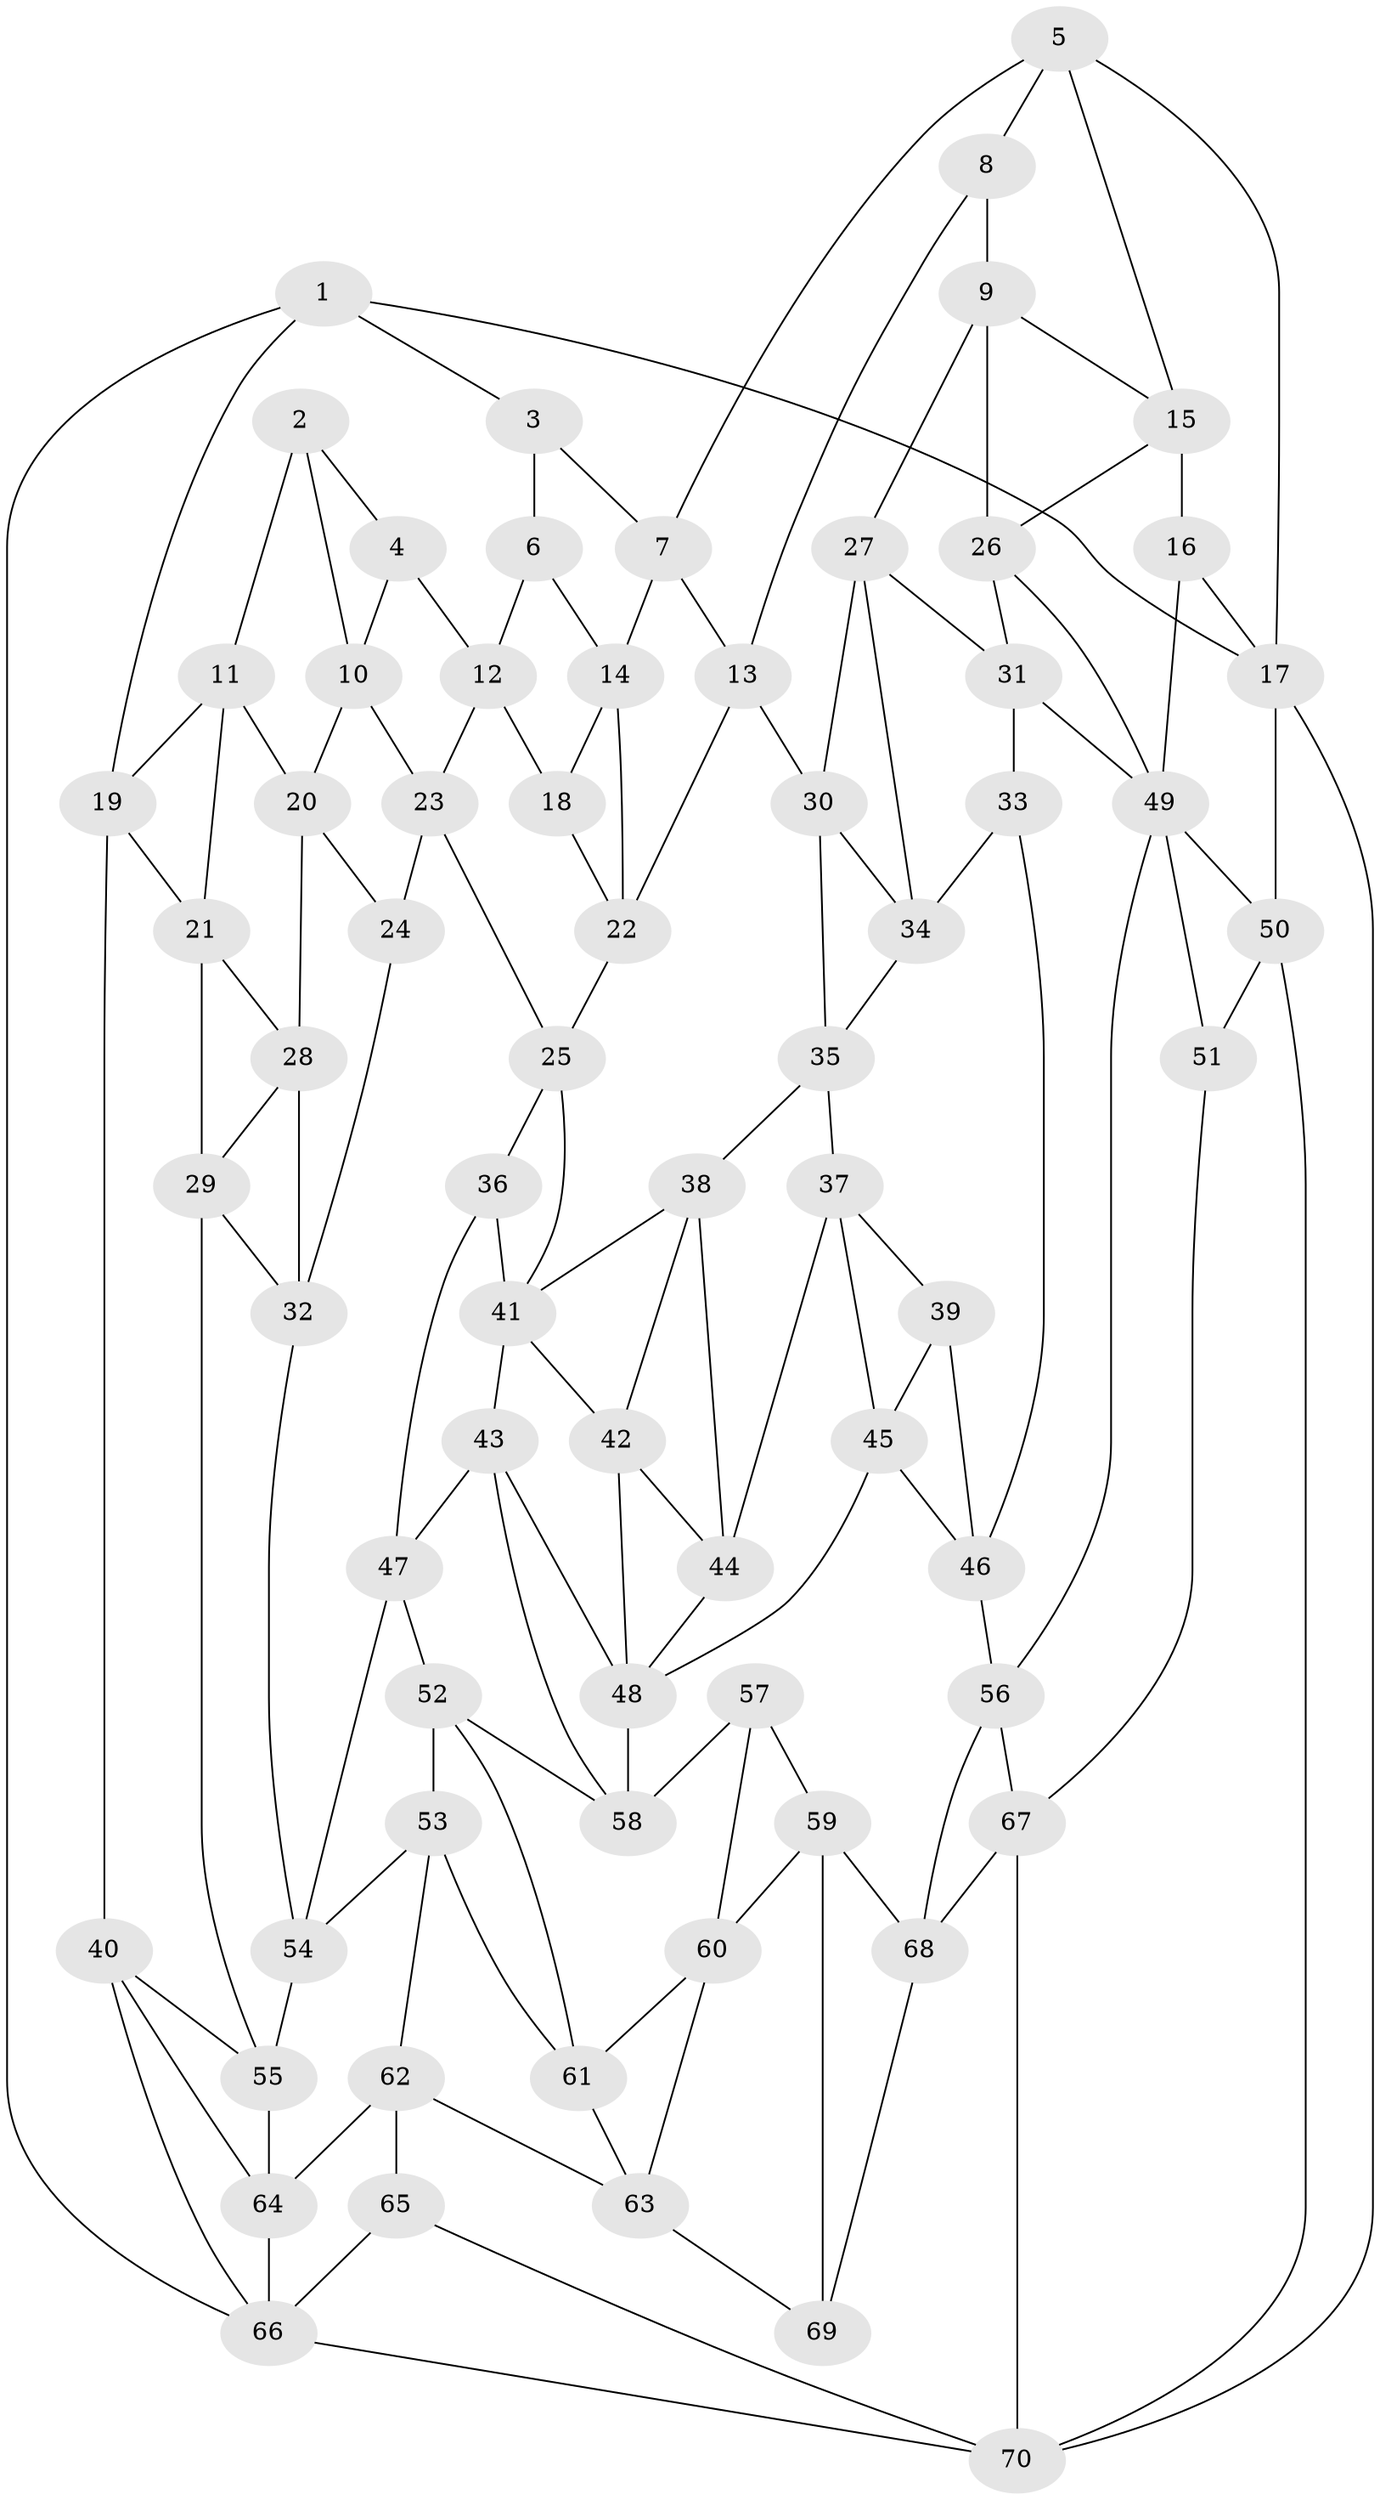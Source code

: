 // original degree distribution, {3: 0.014285714285714285, 6: 0.18571428571428572, 5: 0.6, 4: 0.2}
// Generated by graph-tools (version 1.1) at 2025/51/03/09/25 03:51:07]
// undirected, 70 vertices, 136 edges
graph export_dot {
graph [start="1"]
  node [color=gray90,style=filled];
  1;
  2;
  3;
  4;
  5;
  6;
  7;
  8;
  9;
  10;
  11;
  12;
  13;
  14;
  15;
  16;
  17;
  18;
  19;
  20;
  21;
  22;
  23;
  24;
  25;
  26;
  27;
  28;
  29;
  30;
  31;
  32;
  33;
  34;
  35;
  36;
  37;
  38;
  39;
  40;
  41;
  42;
  43;
  44;
  45;
  46;
  47;
  48;
  49;
  50;
  51;
  52;
  53;
  54;
  55;
  56;
  57;
  58;
  59;
  60;
  61;
  62;
  63;
  64;
  65;
  66;
  67;
  68;
  69;
  70;
  1 -- 3 [weight=1.0];
  1 -- 17 [weight=1.0];
  1 -- 19 [weight=1.0];
  1 -- 66 [weight=1.0];
  2 -- 4 [weight=1.0];
  2 -- 10 [weight=1.0];
  2 -- 11 [weight=1.0];
  3 -- 6 [weight=1.0];
  3 -- 7 [weight=1.0];
  4 -- 10 [weight=1.0];
  4 -- 12 [weight=1.0];
  5 -- 7 [weight=1.0];
  5 -- 8 [weight=1.0];
  5 -- 15 [weight=1.0];
  5 -- 17 [weight=1.0];
  6 -- 12 [weight=1.0];
  6 -- 14 [weight=1.0];
  7 -- 13 [weight=1.0];
  7 -- 14 [weight=1.0];
  8 -- 9 [weight=1.0];
  8 -- 13 [weight=1.0];
  9 -- 15 [weight=1.0];
  9 -- 26 [weight=1.0];
  9 -- 27 [weight=1.0];
  10 -- 20 [weight=1.0];
  10 -- 23 [weight=1.0];
  11 -- 19 [weight=1.0];
  11 -- 20 [weight=1.0];
  11 -- 21 [weight=1.0];
  12 -- 18 [weight=1.0];
  12 -- 23 [weight=1.0];
  13 -- 22 [weight=1.0];
  13 -- 30 [weight=1.0];
  14 -- 18 [weight=1.0];
  14 -- 22 [weight=1.0];
  15 -- 16 [weight=1.0];
  15 -- 26 [weight=1.0];
  16 -- 17 [weight=1.0];
  16 -- 49 [weight=1.0];
  17 -- 50 [weight=1.0];
  17 -- 70 [weight=1.0];
  18 -- 22 [weight=1.0];
  19 -- 21 [weight=1.0];
  19 -- 40 [weight=1.0];
  20 -- 24 [weight=1.0];
  20 -- 28 [weight=1.0];
  21 -- 28 [weight=1.0];
  21 -- 29 [weight=1.0];
  22 -- 25 [weight=1.0];
  23 -- 24 [weight=1.0];
  23 -- 25 [weight=1.0];
  24 -- 32 [weight=1.0];
  25 -- 36 [weight=1.0];
  25 -- 41 [weight=1.0];
  26 -- 31 [weight=1.0];
  26 -- 49 [weight=1.0];
  27 -- 30 [weight=1.0];
  27 -- 31 [weight=1.0];
  27 -- 34 [weight=1.0];
  28 -- 29 [weight=1.0];
  28 -- 32 [weight=1.0];
  29 -- 32 [weight=1.0];
  29 -- 55 [weight=1.0];
  30 -- 34 [weight=1.0];
  30 -- 35 [weight=1.0];
  31 -- 33 [weight=1.0];
  31 -- 49 [weight=1.0];
  32 -- 54 [weight=1.0];
  33 -- 34 [weight=1.0];
  33 -- 46 [weight=1.0];
  34 -- 35 [weight=1.0];
  35 -- 37 [weight=1.0];
  35 -- 38 [weight=1.0];
  36 -- 41 [weight=2.0];
  36 -- 47 [weight=1.0];
  37 -- 39 [weight=1.0];
  37 -- 44 [weight=1.0];
  37 -- 45 [weight=1.0];
  38 -- 41 [weight=1.0];
  38 -- 42 [weight=1.0];
  38 -- 44 [weight=1.0];
  39 -- 45 [weight=1.0];
  39 -- 46 [weight=1.0];
  40 -- 55 [weight=1.0];
  40 -- 64 [weight=1.0];
  40 -- 66 [weight=1.0];
  41 -- 42 [weight=1.0];
  41 -- 43 [weight=1.0];
  42 -- 44 [weight=1.0];
  42 -- 48 [weight=1.0];
  43 -- 47 [weight=1.0];
  43 -- 48 [weight=1.0];
  43 -- 58 [weight=1.0];
  44 -- 48 [weight=1.0];
  45 -- 46 [weight=1.0];
  45 -- 48 [weight=1.0];
  46 -- 56 [weight=1.0];
  47 -- 52 [weight=1.0];
  47 -- 54 [weight=1.0];
  48 -- 58 [weight=1.0];
  49 -- 50 [weight=1.0];
  49 -- 51 [weight=1.0];
  49 -- 56 [weight=1.0];
  50 -- 51 [weight=1.0];
  50 -- 70 [weight=1.0];
  51 -- 67 [weight=1.0];
  52 -- 53 [weight=1.0];
  52 -- 58 [weight=1.0];
  52 -- 61 [weight=1.0];
  53 -- 54 [weight=1.0];
  53 -- 61 [weight=1.0];
  53 -- 62 [weight=1.0];
  54 -- 55 [weight=1.0];
  55 -- 64 [weight=1.0];
  56 -- 67 [weight=1.0];
  56 -- 68 [weight=1.0];
  57 -- 58 [weight=1.0];
  57 -- 59 [weight=1.0];
  57 -- 60 [weight=1.0];
  59 -- 60 [weight=1.0];
  59 -- 68 [weight=1.0];
  59 -- 69 [weight=1.0];
  60 -- 61 [weight=1.0];
  60 -- 63 [weight=1.0];
  61 -- 63 [weight=1.0];
  62 -- 63 [weight=1.0];
  62 -- 64 [weight=1.0];
  62 -- 65 [weight=1.0];
  63 -- 69 [weight=1.0];
  64 -- 66 [weight=1.0];
  65 -- 66 [weight=1.0];
  65 -- 70 [weight=1.0];
  66 -- 70 [weight=1.0];
  67 -- 68 [weight=1.0];
  67 -- 70 [weight=1.0];
  68 -- 69 [weight=1.0];
}
